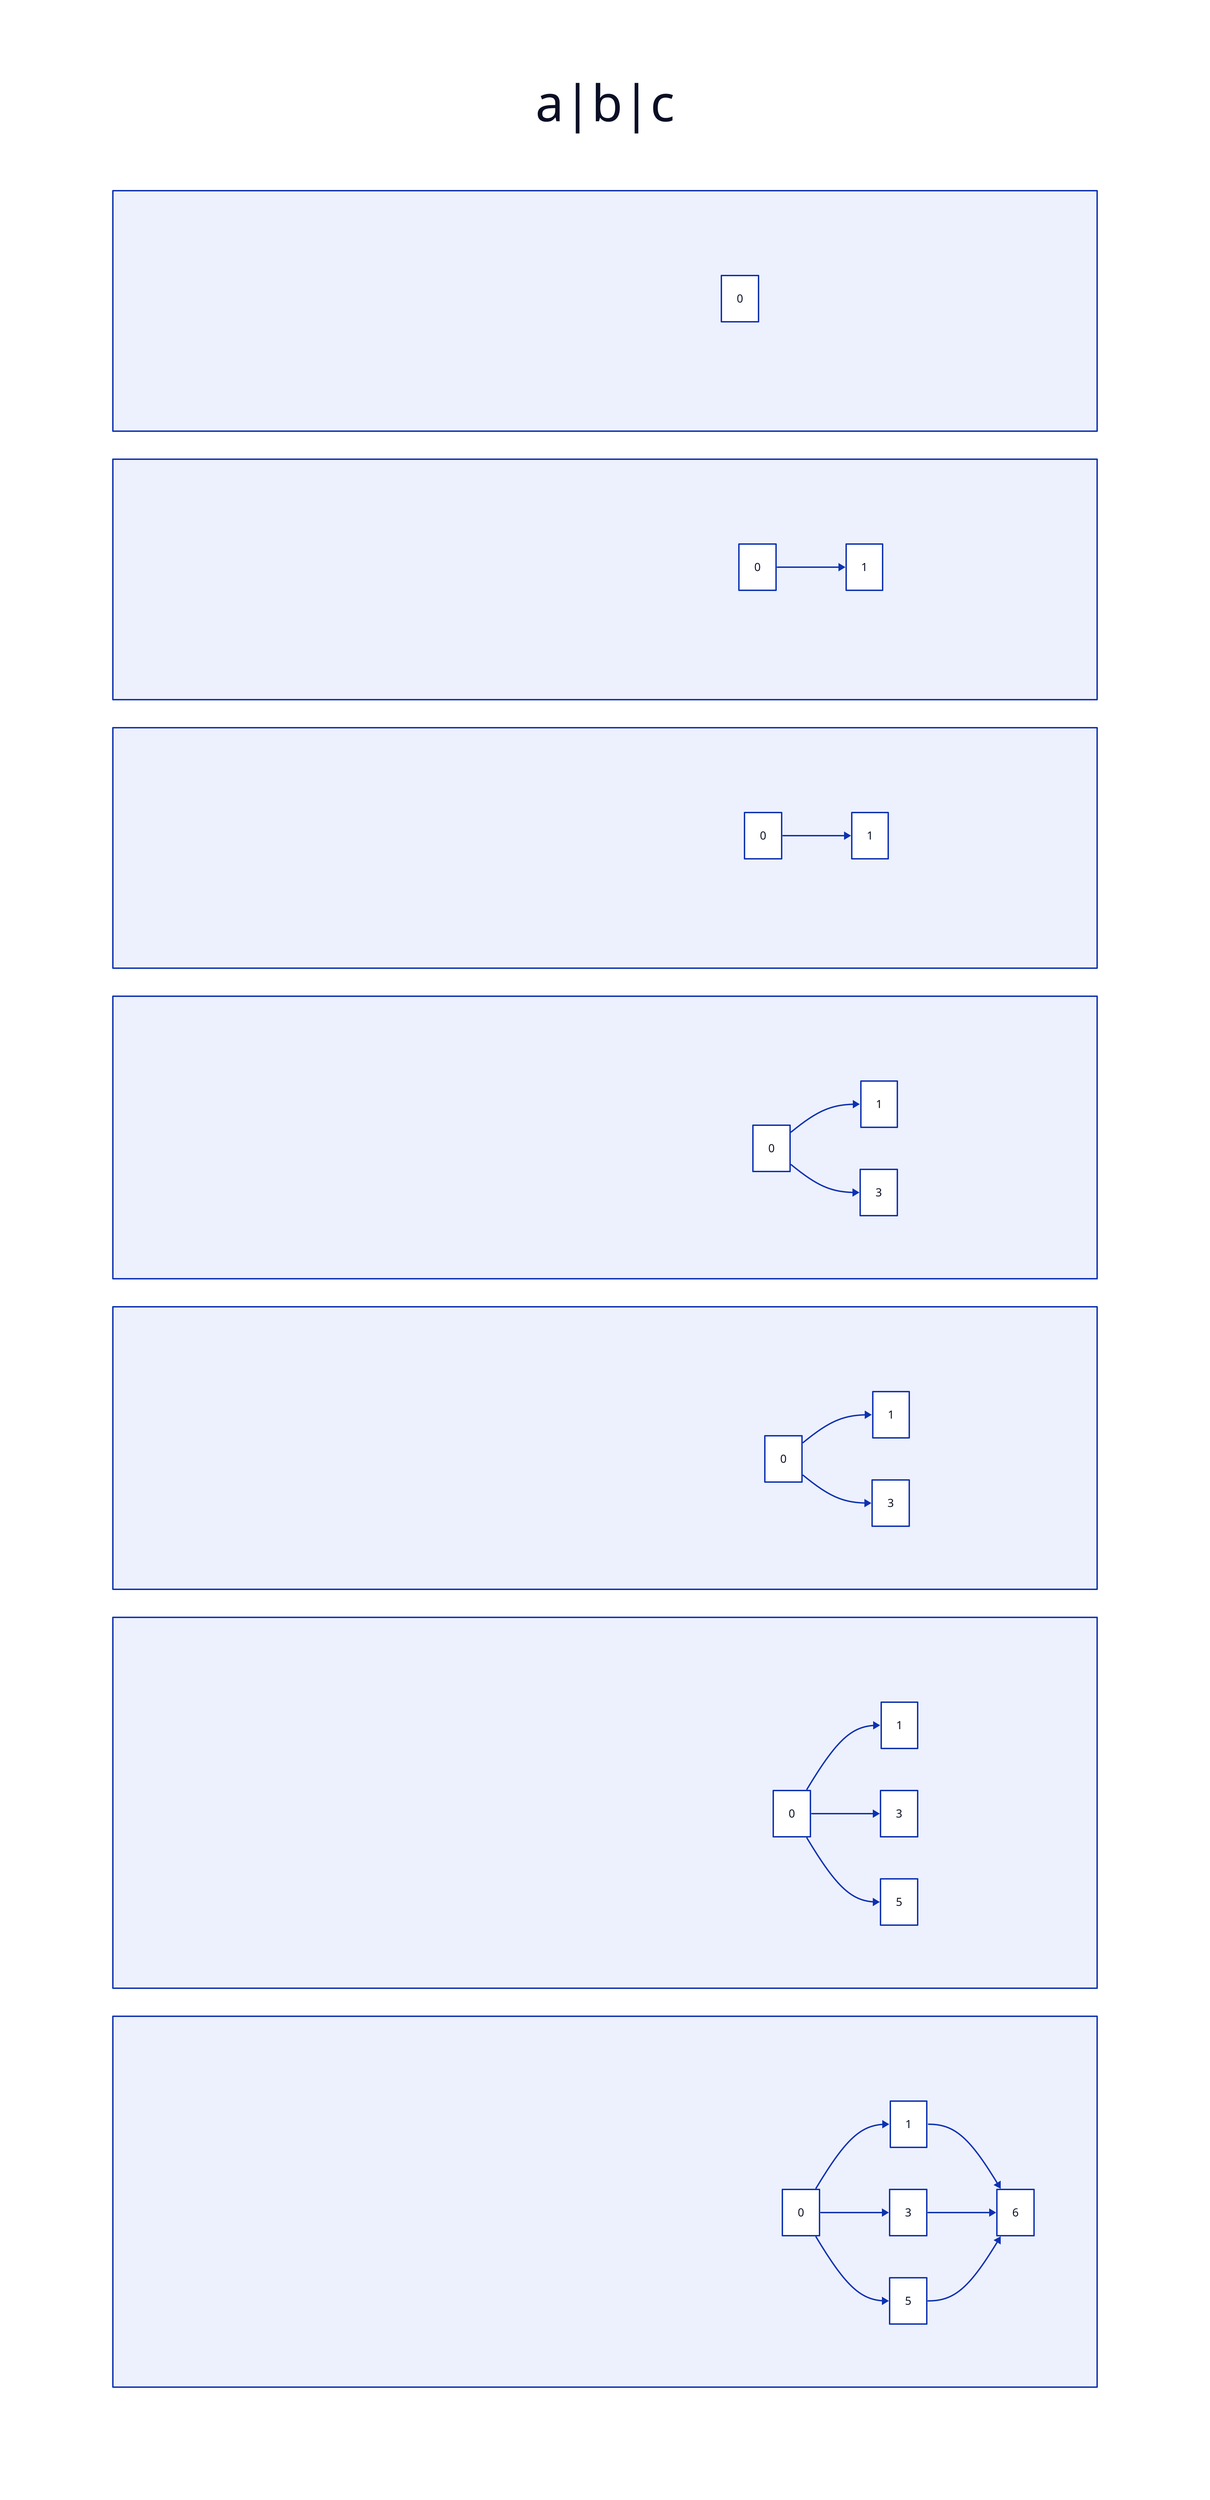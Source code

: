 vars: {
  d2-config: {
    theme-id: 102 # 300
  }
}
title: a|b|c {
  shape: text
  near: top-center
  style: {font-size: 72}
}
main: {
  grid-rows: 7
  style: {opacity: 0}
  step1: {
    label: ""
    grid-columns: 4
    direction: right
    exp: ||md
      ## Tokens
      \> **(0, \<SOS\>)**\
      (1, a)\
      (2, |)\
      (3, b)\
      (4, |)\
      (5, c)\
      (6, \<EOS\>)
    ||
    values: ||md
      | |Current|New|
      |-|-|-|
      |from| |0|
      |group| | |
      |groupStack|[]|[0]|
      |groupMap|{}|{0:[]}|
    ||
    edges: ||md
      ## Edges
    ||
    graph: {
      style: {opacity: 0}
      direction: right
      0
    }
  }
  step2: {
    label: ""
    grid-columns: 4
    direction: right
    exp: ||md
      ## Tokens
      (0, \<SOS\>)\
      \> **(1, a)**\
      (2, |)\
      (3, b)\
      (4, |)\
      (5, c)\
      (6, \<EOS\>)
    ||
    values: ||md
      | |Current|New|
      |-|-|-|
      |from|0|1|
      |group| | |
      |groupStack|[0]|[0]|
      |groupMap|{0:[]}|{0:[]}|
    ||
    edges: ||md
      ## Edges
      **{0, 1}**
    ||
    graph: {
      style: {opacity: 0}
      direction: right
      0 -> 1
    }
  }
  step3: {
    label: ""
    grid-columns: 4
    direction: right
    exp: ||md
      ## Tokens
      (0, \<SOS\>)\
      (1, a)\
      \> **(2, |)**\
      (3, b)\
      (4, |)\
      (5, c)\
      (6, \<EOS\>)
    ||
    values: ||md
      | |Current|New|
      |-|-|-|
      |from|1|0|
      |group| | |
      |groupStack|[0]|[0]|
      |groupMap|{0:[]}|{0:[1]}|
    ||
    edges: ||md
      ## Edges
      {0, 1}
    ||
    graph: {
      style: {opacity: 0}
      direction: right
      0 -> 1
    }
  }
  step4: {
    label: ""
    grid-columns: 4
    direction: right
    exp: ||md
      ## Tokens
      (0, \<SOS\>)\
      (1, a)\
      (2, |)\
      \> **(3, b)**\
      (4, |)\
      (5, c)\
      (6, \<EOS\>)
    ||
    values: ||md
      | |Current|New|
      |-|-|-|
      |from|0|3|
      |group| |0|
      |groupStack|[0]|[0]|
      |groupMap|{0:[1]}|{0:[1]}|
    ||
    edges: ||md
      ## Edges
      {0, 1}\
      **{0, 3}**
    ||
    graph: {
      style: {opacity: 0}
      direction: right
      0 -> 1
      0 -> 3
    }
  }
  step5: {
    label: ""
    grid-columns: 4
    direction: right
    exp: ||md
      ## Tokens
      (0, \<SOS\>)\
      (1, a)\
      (2, |)\
      (3, b)\
      \> **(4, |)**\
      (5, c)\
      (6, \<EOS\>)
    ||
    values: ||md
      | |Current|New|
      |-|-|-|
      |from|3|0|
      |group|0|0|
      |groupStack|[0]|[0]|
      |groupMap|{0:[1]}|{0:[1,3]}|
    ||
    edges: ||md
      ## Edges
      {0, 1}\
      {0, 3}
    ||
    graph: {
      style: {opacity: 0}
      direction: right
      0 -> 1
      0 -> 3
    }
  }
  step6: {
    label: ""
    grid-columns: 4
    direction: right
    exp: ||md
      ## Tokens
      (0, \<SOS\>)\
      (1, a)\
      (2, |)\
      (3, b)\
      (4, |)\
      \> **(5, c)**\
      (6, \<EOS\>)
    ||
    values: ||md
      | |Current|New|
      |-|-|-|
      |from|0|5|
      |group|0|0|
      |groupStack|[0]|[0]|
      |groupMap|{0:[1,3]}|{0:[1,3]}|
    ||
    edges: ||md
      ## Edges
      {0, 1}\
      {0, 3}\
      **{0, 5}**
    ||
    graph: {
      style: {opacity: 0}
      direction: right
      0 -> 1
      0 -> 3
      0 -> 5
    }
  }
  step7: {
    label: ""
    grid-columns: 4
    direction: right
    exp: ||md
      ## Tokens
      (0, \<SOS\>)\
      (1, a)\
      (2, |)\
      (3, b)\
      (4, |)\
      (5, c)\
      \> **(6, \<EOS\>)**
    ||
    values: ||md
      | |Current|New|
      |-|-|-|
      |from|5|5|
      |group|0|0|
      |groupStack|[0]|[0]|
      |groupMap|{0:[1,3]}|{0:[1,3]}|
    ||
    edges: ||md
      ## Edges
      {0, 1}\
      {0, 3}\
      {0, 5}\
      **{1, 6}**\
      **{3, 6}**\
      **{5, 6}**
    ||
    graph: {
      style: {opacity: 0}
      direction: right
      0 -> 1
      0 -> 3
      0 -> 5
      1 -> 6
      3 -> 6
      5 -> 6
    }
  }
}
